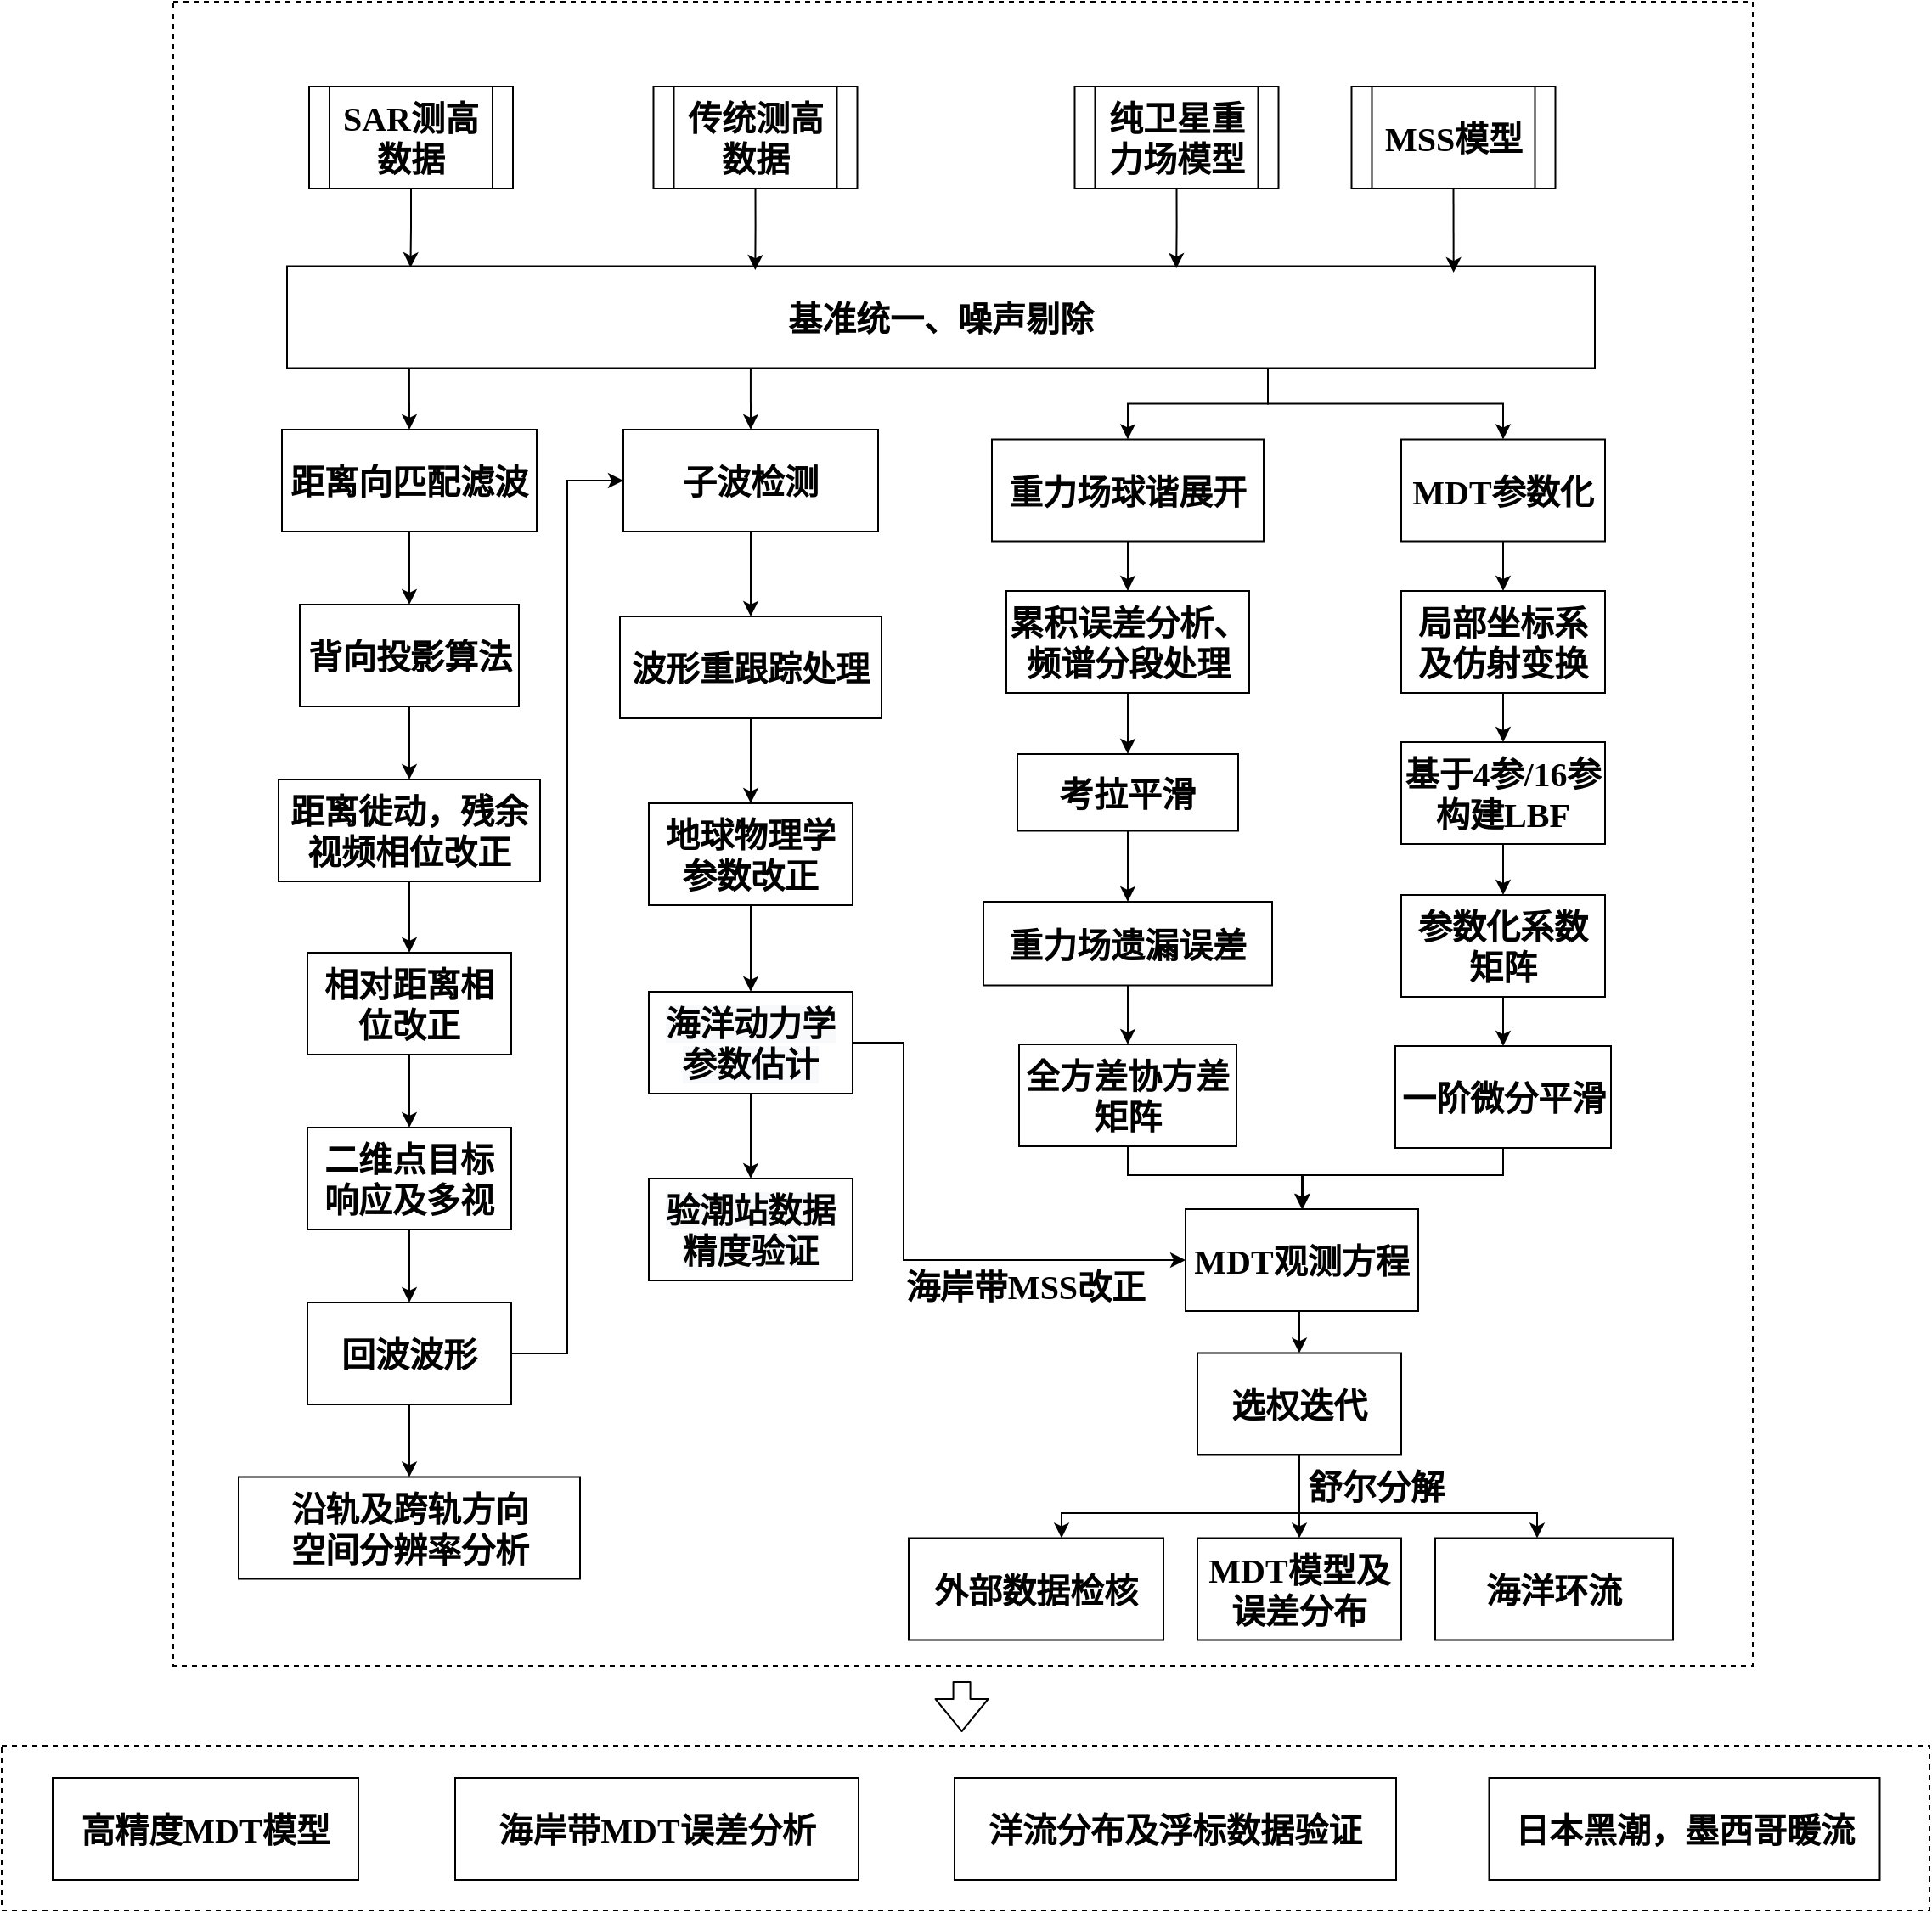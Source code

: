 <mxfile version="15.7.0" type="github">
  <diagram id="_5CkWuqMf3LJzgiGWqKs" name="Page-1">
    <mxGraphModel dx="2070" dy="2052" grid="1" gridSize="10" guides="1" tooltips="1" connect="1" arrows="1" fold="1" page="1" pageScale="1" pageWidth="827" pageHeight="1169" math="0" shadow="0">
      <root>
        <mxCell id="0" />
        <mxCell id="1" parent="0" />
        <mxCell id="iVCnxfZ18hnIdxM7pODV-31" value="" style="rounded=0;whiteSpace=wrap;html=1;fontFamily=Times New Roman;fontSize=20;dashed=1;" vertex="1" parent="1">
          <mxGeometry x="-430" y="-60" width="930" height="980" as="geometry" />
        </mxCell>
        <mxCell id="ptCExBpaNztX0r3IuxcA-11" style="edgeStyle=orthogonalEdgeStyle;rounded=0;orthogonalLoop=1;jettySize=auto;html=1;entryX=0.117;entryY=0.013;entryDx=0;entryDy=0;entryPerimeter=0;" parent="1" source="XMBS7pqL-egp5hLZ02eN-30" edge="1">
          <mxGeometry relative="1" as="geometry">
            <mxPoint x="-290.29" y="96.53" as="targetPoint" />
          </mxGeometry>
        </mxCell>
        <mxCell id="XMBS7pqL-egp5hLZ02eN-30" value="SAR测高数据" style="shape=process;whiteSpace=wrap;html=1;backgroundOutline=1;fontFamily=Times New Roman;fontStyle=1;fontSize=20;" parent="1" vertex="1">
          <mxGeometry x="-350" y="-10" width="120" height="60" as="geometry" />
        </mxCell>
        <mxCell id="iVCnxfZ18hnIdxM7pODV-15" style="edgeStyle=orthogonalEdgeStyle;rounded=0;orthogonalLoop=1;jettySize=auto;html=1;exitX=0.75;exitY=1;exitDx=0;exitDy=0;" edge="1" parent="1" source="XMBS7pqL-egp5hLZ02eN-34" target="XMBS7pqL-egp5hLZ02eN-35">
          <mxGeometry relative="1" as="geometry" />
        </mxCell>
        <mxCell id="iVCnxfZ18hnIdxM7pODV-16" style="edgeStyle=orthogonalEdgeStyle;rounded=0;orthogonalLoop=1;jettySize=auto;html=1;exitX=0.75;exitY=1;exitDx=0;exitDy=0;" edge="1" parent="1" source="XMBS7pqL-egp5hLZ02eN-34" target="dWvvoxThUH6RWhC0IFGI-5">
          <mxGeometry relative="1" as="geometry" />
        </mxCell>
        <mxCell id="XMBS7pqL-egp5hLZ02eN-34" value="&lt;span style=&quot;white-space: normal; font-size: 20px;&quot;&gt;基准统一、噪声剔除&lt;/span&gt;" style="rounded=0;whiteSpace=wrap;html=1;fontFamily=Times New Roman;fontStyle=1;fontSize=20;" parent="1" vertex="1">
          <mxGeometry x="-363" y="95.75" width="770" height="60" as="geometry" />
        </mxCell>
        <mxCell id="XMBS7pqL-egp5hLZ02eN-38" value="" style="edgeStyle=orthogonalEdgeStyle;rounded=0;orthogonalLoop=1;jettySize=auto;html=1;entryX=0.5;entryY=0;entryDx=0;entryDy=0;fontFamily=Times New Roman;fontStyle=1;fontSize=20;" parent="1" source="XMBS7pqL-egp5hLZ02eN-35" target="XMBS7pqL-egp5hLZ02eN-41" edge="1">
          <mxGeometry relative="1" as="geometry">
            <mxPoint x="172" y="293.75" as="targetPoint" />
          </mxGeometry>
        </mxCell>
        <mxCell id="XMBS7pqL-egp5hLZ02eN-35" value="重力场球谐展开" style="rounded=0;whiteSpace=wrap;html=1;fontFamily=Times New Roman;fontStyle=1;fontSize=20;" parent="1" vertex="1">
          <mxGeometry x="52" y="197.75" width="160" height="60" as="geometry" />
        </mxCell>
        <mxCell id="XMBS7pqL-egp5hLZ02eN-59" value="" style="edgeStyle=orthogonalEdgeStyle;rounded=0;orthogonalLoop=1;jettySize=auto;html=1;fontFamily=Times New Roman;fontStyle=1;fontSize=20;entryX=0.5;entryY=0;entryDx=0;entryDy=0;" parent="1" source="XMBS7pqL-egp5hLZ02eN-41" target="j7Tv1Ie19FKrfCCoHS4v-1" edge="1">
          <mxGeometry relative="1" as="geometry" />
        </mxCell>
        <mxCell id="XMBS7pqL-egp5hLZ02eN-41" value="&lt;span style=&quot;white-space: normal ; font-size: 20px&quot;&gt;累积误差分析、&lt;br style=&quot;font-size: 20px&quot;&gt;频谱分段处理&lt;br style=&quot;font-size: 20px&quot;&gt;&lt;/span&gt;" style="rounded=0;whiteSpace=wrap;html=1;fontFamily=Times New Roman;fontStyle=1;fontSize=20;" parent="1" vertex="1">
          <mxGeometry x="60.5" y="287" width="143" height="60" as="geometry" />
        </mxCell>
        <mxCell id="XMBS7pqL-egp5hLZ02eN-43" value="MDT模型及误差分布" style="rounded=0;whiteSpace=wrap;html=1;fontFamily=Times New Roman;fontStyle=1;fontSize=20;" parent="1" vertex="1">
          <mxGeometry x="173" y="844.75" width="120" height="60" as="geometry" />
        </mxCell>
        <mxCell id="XMBS7pqL-egp5hLZ02eN-47" value="海洋环流" style="rounded=0;whiteSpace=wrap;html=1;fontFamily=Times New Roman;fontStyle=1;fontSize=20;" parent="1" vertex="1">
          <mxGeometry x="313" y="844.75" width="140" height="60" as="geometry" />
        </mxCell>
        <mxCell id="XMBS7pqL-egp5hLZ02eN-45" value="&lt;span style=&quot;white-space: normal; font-size: 20px;&quot;&gt;外部数据检核&lt;/span&gt;" style="rounded=0;whiteSpace=wrap;html=1;fontFamily=Times New Roman;fontStyle=1;fontSize=20;" parent="1" vertex="1">
          <mxGeometry x="3" y="844.75" width="150" height="60" as="geometry" />
        </mxCell>
        <mxCell id="dWvvoxThUH6RWhC0IFGI-4" value="" style="edgeStyle=orthogonalEdgeStyle;rounded=0;orthogonalLoop=1;jettySize=auto;html=1;fontFamily=Times New Roman;fontSize=20;" parent="1" source="j7Tv1Ie19FKrfCCoHS4v-1" target="dWvvoxThUH6RWhC0IFGI-3" edge="1">
          <mxGeometry relative="1" as="geometry" />
        </mxCell>
        <mxCell id="j7Tv1Ie19FKrfCCoHS4v-1" value="&lt;b style=&quot;font-size: 20px&quot;&gt;考拉平滑&lt;br style=&quot;font-size: 20px&quot;&gt;&lt;/b&gt;" style="rounded=0;whiteSpace=wrap;html=1;fontFamily=Times New Roman;fontSize=20;" parent="1" vertex="1">
          <mxGeometry x="67" y="383" width="130" height="45.25" as="geometry" />
        </mxCell>
        <mxCell id="iVCnxfZ18hnIdxM7pODV-24" value="" style="edgeStyle=orthogonalEdgeStyle;rounded=0;orthogonalLoop=1;jettySize=auto;html=1;" edge="1" parent="1" source="dWvvoxThUH6RWhC0IFGI-3" target="iVCnxfZ18hnIdxM7pODV-23">
          <mxGeometry relative="1" as="geometry" />
        </mxCell>
        <mxCell id="dWvvoxThUH6RWhC0IFGI-3" value="重力场遗漏误差" style="whiteSpace=wrap;html=1;rounded=0;fontFamily=Times New Roman;fontSize=20;fontStyle=1" parent="1" vertex="1">
          <mxGeometry x="47" y="470" width="170" height="49.25" as="geometry" />
        </mxCell>
        <mxCell id="dWvvoxThUH6RWhC0IFGI-8" value="" style="edgeStyle=orthogonalEdgeStyle;rounded=0;orthogonalLoop=1;jettySize=auto;html=1;fontFamily=Times New Roman;fontSize=20;" parent="1" source="dWvvoxThUH6RWhC0IFGI-5" target="dWvvoxThUH6RWhC0IFGI-7" edge="1">
          <mxGeometry relative="1" as="geometry" />
        </mxCell>
        <mxCell id="dWvvoxThUH6RWhC0IFGI-5" value="MDT参数化" style="rounded=0;whiteSpace=wrap;html=1;fontFamily=Times New Roman;fontStyle=1;fontSize=20;" parent="1" vertex="1">
          <mxGeometry x="293" y="197.75" width="120" height="60" as="geometry" />
        </mxCell>
        <mxCell id="dWvvoxThUH6RWhC0IFGI-10" value="" style="edgeStyle=orthogonalEdgeStyle;rounded=0;orthogonalLoop=1;jettySize=auto;html=1;fontFamily=Times New Roman;fontSize=20;" parent="1" source="dWvvoxThUH6RWhC0IFGI-7" target="dWvvoxThUH6RWhC0IFGI-9" edge="1">
          <mxGeometry relative="1" as="geometry" />
        </mxCell>
        <mxCell id="dWvvoxThUH6RWhC0IFGI-7" value="局部坐标系及仿射变换" style="rounded=0;whiteSpace=wrap;html=1;fontFamily=Times New Roman;fontSize=20;fontStyle=1" parent="1" vertex="1">
          <mxGeometry x="293" y="287" width="120" height="60" as="geometry" />
        </mxCell>
        <mxCell id="dWvvoxThUH6RWhC0IFGI-13" value="" style="edgeStyle=orthogonalEdgeStyle;rounded=0;orthogonalLoop=1;jettySize=auto;html=1;fontFamily=Times New Roman;fontSize=20;" parent="1" source="dWvvoxThUH6RWhC0IFGI-9" target="dWvvoxThUH6RWhC0IFGI-12" edge="1">
          <mxGeometry relative="1" as="geometry" />
        </mxCell>
        <mxCell id="dWvvoxThUH6RWhC0IFGI-9" value="基于4参/16参构建LBF" style="whiteSpace=wrap;html=1;rounded=0;fontFamily=Times New Roman;fontStyle=1;fontSize=20;" parent="1" vertex="1">
          <mxGeometry x="293" y="376" width="120" height="60" as="geometry" />
        </mxCell>
        <mxCell id="iVCnxfZ18hnIdxM7pODV-21" style="edgeStyle=orthogonalEdgeStyle;rounded=0;orthogonalLoop=1;jettySize=auto;html=1;exitX=0.5;exitY=1;exitDx=0;exitDy=0;entryX=0.5;entryY=0;entryDx=0;entryDy=0;" edge="1" parent="1" source="dWvvoxThUH6RWhC0IFGI-12" target="ptCExBpaNztX0r3IuxcA-37">
          <mxGeometry relative="1" as="geometry" />
        </mxCell>
        <mxCell id="dWvvoxThUH6RWhC0IFGI-12" value="参数化系数矩阵" style="whiteSpace=wrap;html=1;rounded=0;fontStyle=1;fontFamily=Times New Roman;fontSize=20;" parent="1" vertex="1">
          <mxGeometry x="293" y="466" width="120" height="60" as="geometry" />
        </mxCell>
        <mxCell id="dWvvoxThUH6RWhC0IFGI-22" value="" style="edgeStyle=orthogonalEdgeStyle;rounded=0;orthogonalLoop=1;jettySize=auto;html=1;fontFamily=Times New Roman;fontSize=20;" parent="1" source="dWvvoxThUH6RWhC0IFGI-20" target="XMBS7pqL-egp5hLZ02eN-43" edge="1">
          <mxGeometry relative="1" as="geometry" />
        </mxCell>
        <mxCell id="Cj0m6q7bYbMxQTCFhR2f-2" style="edgeStyle=orthogonalEdgeStyle;rounded=0;orthogonalLoop=1;jettySize=auto;html=1;fontFamily=Times New Roman;fontSize=20;" parent="1" source="dWvvoxThUH6RWhC0IFGI-20" target="XMBS7pqL-egp5hLZ02eN-45" edge="1">
          <mxGeometry relative="1" as="geometry">
            <Array as="points">
              <mxPoint x="233" y="830" />
              <mxPoint x="93" y="830" />
            </Array>
          </mxGeometry>
        </mxCell>
        <mxCell id="Cj0m6q7bYbMxQTCFhR2f-4" style="edgeStyle=orthogonalEdgeStyle;rounded=0;orthogonalLoop=1;jettySize=auto;html=1;exitX=0.5;exitY=1;exitDx=0;exitDy=0;fontFamily=Times New Roman;fontSize=20;" parent="1" source="dWvvoxThUH6RWhC0IFGI-20" target="XMBS7pqL-egp5hLZ02eN-47" edge="1">
          <mxGeometry relative="1" as="geometry">
            <Array as="points">
              <mxPoint x="233" y="830" />
              <mxPoint x="373" y="830" />
            </Array>
          </mxGeometry>
        </mxCell>
        <mxCell id="dWvvoxThUH6RWhC0IFGI-20" value="&lt;b style=&quot;font-size: 20px;&quot;&gt;选权迭代&lt;/b&gt;" style="whiteSpace=wrap;html=1;rounded=0;fontFamily=Times New Roman;fontSize=20;" parent="1" vertex="1">
          <mxGeometry x="173" y="735.75" width="120" height="60" as="geometry" />
        </mxCell>
        <mxCell id="iVCnxfZ18hnIdxM7pODV-14" style="edgeStyle=orthogonalEdgeStyle;rounded=0;orthogonalLoop=1;jettySize=auto;html=1;exitX=0.5;exitY=1;exitDx=0;exitDy=0;entryX=0.892;entryY=0.063;entryDx=0;entryDy=0;entryPerimeter=0;" edge="1" parent="1" source="dWvvoxThUH6RWhC0IFGI-27" target="XMBS7pqL-egp5hLZ02eN-34">
          <mxGeometry relative="1" as="geometry" />
        </mxCell>
        <mxCell id="dWvvoxThUH6RWhC0IFGI-27" value="&lt;span style=&quot;white-space: normal ; font-size: 20px&quot;&gt;MSS模型&lt;/span&gt;" style="shape=process;whiteSpace=wrap;html=1;backgroundOutline=1;fontFamily=Times New Roman;fontSize=20;fontColor=#000000;align=center;strokeColor=#000000;fillColor=#ffffff;fontStyle=1" parent="1" vertex="1">
          <mxGeometry x="263.75" y="-10" width="120" height="60" as="geometry" />
        </mxCell>
        <mxCell id="iVCnxfZ18hnIdxM7pODV-13" style="edgeStyle=orthogonalEdgeStyle;rounded=0;orthogonalLoop=1;jettySize=auto;html=1;exitX=0.5;exitY=1;exitDx=0;exitDy=0;entryX=0.68;entryY=0.021;entryDx=0;entryDy=0;entryPerimeter=0;" edge="1" parent="1" source="XMBS7pqL-egp5hLZ02eN-31" target="XMBS7pqL-egp5hLZ02eN-34">
          <mxGeometry relative="1" as="geometry" />
        </mxCell>
        <mxCell id="XMBS7pqL-egp5hLZ02eN-31" value="&lt;span style=&quot;white-space: normal ; font-size: 20px&quot;&gt;纯卫星重力场模型&lt;/span&gt;" style="shape=process;whiteSpace=wrap;html=1;backgroundOutline=1;fontFamily=Times New Roman;fontSize=20;fontColor=#000000;align=center;strokeColor=#000000;fillColor=#ffffff;fontStyle=1" parent="1" vertex="1">
          <mxGeometry x="100.75" y="-10" width="120" height="60" as="geometry" />
        </mxCell>
        <mxCell id="Cj0m6q7bYbMxQTCFhR2f-6" value="" style="rounded=0;whiteSpace=wrap;html=1;dashed=1;fontFamily=Times New Roman;fontSize=20;" parent="1" vertex="1">
          <mxGeometry x="-531" y="967" width="1135" height="97" as="geometry" />
        </mxCell>
        <mxCell id="Cj0m6q7bYbMxQTCFhR2f-7" value="" style="shape=flexArrow;endArrow=classic;html=1;entryX=0.5;entryY=0;entryDx=0;entryDy=0;exitX=0.5;exitY=1;exitDx=0;exitDy=0;fontFamily=Times New Roman;fontSize=20;" parent="1" edge="1">
          <mxGeometry width="50" height="50" relative="1" as="geometry">
            <mxPoint x="34.29" y="929" as="sourcePoint" />
            <mxPoint x="34.29" y="959" as="targetPoint" />
          </mxGeometry>
        </mxCell>
        <mxCell id="Cj0m6q7bYbMxQTCFhR2f-9" value="海岸带MDT误差分析" style="rounded=0;whiteSpace=wrap;html=1;fontFamily=Times New Roman;fontSize=20;fontStyle=1" parent="1" vertex="1">
          <mxGeometry x="-264" y="986" width="237.5" height="60" as="geometry" />
        </mxCell>
        <mxCell id="Cj0m6q7bYbMxQTCFhR2f-11" value="洋流分布及浮标数据验证" style="rounded=0;whiteSpace=wrap;html=1;fontFamily=Times New Roman;fontSize=20;fontStyle=1" parent="1" vertex="1">
          <mxGeometry x="30" y="986" width="260" height="60" as="geometry" />
        </mxCell>
        <mxCell id="Cj0m6q7bYbMxQTCFhR2f-12" value="日本黑潮，墨西哥暖流" style="rounded=0;whiteSpace=wrap;html=1;fontFamily=Times New Roman;fontSize=20;fontStyle=1" parent="1" vertex="1">
          <mxGeometry x="344.75" y="986" width="230" height="60" as="geometry" />
        </mxCell>
        <mxCell id="Cj0m6q7bYbMxQTCFhR2f-13" value="高精度MDT模型" style="rounded=0;whiteSpace=wrap;html=1;fontFamily=Times New Roman;fontSize=20;fontStyle=1" parent="1" vertex="1">
          <mxGeometry x="-501" y="986" width="180" height="60" as="geometry" />
        </mxCell>
        <mxCell id="dWvvoxThUH6RWhC0IFGI-24" value="舒尔分解" style="text;html=1;align=center;verticalAlign=middle;resizable=0;points=[];autosize=1;fontFamily=Times New Roman;fontSize=20;fontStyle=1" parent="1" vertex="1">
          <mxGeometry x="228" y="798.75" width="100" height="30" as="geometry" />
        </mxCell>
        <mxCell id="iVCnxfZ18hnIdxM7pODV-12" style="edgeStyle=orthogonalEdgeStyle;rounded=0;orthogonalLoop=1;jettySize=auto;html=1;exitX=0.5;exitY=1;exitDx=0;exitDy=0;entryX=0.358;entryY=0.038;entryDx=0;entryDy=0;entryPerimeter=0;" edge="1" parent="1" source="ptCExBpaNztX0r3IuxcA-1" target="XMBS7pqL-egp5hLZ02eN-34">
          <mxGeometry relative="1" as="geometry" />
        </mxCell>
        <mxCell id="ptCExBpaNztX0r3IuxcA-1" value="传统测高数据" style="shape=process;whiteSpace=wrap;html=1;backgroundOutline=1;fontFamily=Times New Roman;fontSize=20;fontColor=#000000;align=center;strokeColor=#000000;fillColor=#ffffff;fontStyle=1" parent="1" vertex="1">
          <mxGeometry x="-147.25" y="-10" width="120" height="60" as="geometry" />
        </mxCell>
        <mxCell id="ptCExBpaNztX0r3IuxcA-17" value="" style="edgeStyle=orthogonalEdgeStyle;rounded=0;orthogonalLoop=1;jettySize=auto;html=1;fontFamily=Times New Roman;fontStyle=1;fontSize=20;entryX=0.5;entryY=0;entryDx=0;entryDy=0;" parent="1" source="ptCExBpaNztX0r3IuxcA-15" target="iVCnxfZ18hnIdxM7pODV-34" edge="1">
          <mxGeometry relative="1" as="geometry" />
        </mxCell>
        <mxCell id="ptCExBpaNztX0r3IuxcA-24" style="edgeStyle=orthogonalEdgeStyle;rounded=0;orthogonalLoop=1;jettySize=auto;html=1;exitX=0.119;exitY=1.071;exitDx=0;exitDy=0;entryX=0.5;entryY=0;entryDx=0;entryDy=0;fontFamily=Times New Roman;fontSize=20;exitPerimeter=0;" parent="1" target="ptCExBpaNztX0r3IuxcA-15" edge="1">
          <mxGeometry relative="1" as="geometry">
            <mxPoint x="-291.03" y="156.01" as="sourcePoint" />
          </mxGeometry>
        </mxCell>
        <mxCell id="ptCExBpaNztX0r3IuxcA-15" value="距离向匹配滤波" style="rounded=0;whiteSpace=wrap;html=1;fontFamily=Times New Roman;fontStyle=1;fontSize=20;" parent="1" vertex="1">
          <mxGeometry x="-366" y="192" width="150" height="60" as="geometry" />
        </mxCell>
        <mxCell id="ptCExBpaNztX0r3IuxcA-19" value="" style="edgeStyle=orthogonalEdgeStyle;rounded=0;orthogonalLoop=1;jettySize=auto;html=1;fontFamily=Times New Roman;fontStyle=1;fontSize=20;" parent="1" source="ptCExBpaNztX0r3IuxcA-16" target="ptCExBpaNztX0r3IuxcA-18" edge="1">
          <mxGeometry relative="1" as="geometry" />
        </mxCell>
        <mxCell id="ptCExBpaNztX0r3IuxcA-16" value="距离徙动，残余视频相位改正" style="whiteSpace=wrap;html=1;rounded=0;fontFamily=Times New Roman;fontStyle=1;fontSize=20;" parent="1" vertex="1">
          <mxGeometry x="-368" y="398" width="154" height="60" as="geometry" />
        </mxCell>
        <mxCell id="ptCExBpaNztX0r3IuxcA-21" value="" style="edgeStyle=orthogonalEdgeStyle;rounded=0;orthogonalLoop=1;jettySize=auto;html=1;fontFamily=Times New Roman;fontStyle=1;fontSize=20;" parent="1" source="ptCExBpaNztX0r3IuxcA-18" target="ptCExBpaNztX0r3IuxcA-20" edge="1">
          <mxGeometry relative="1" as="geometry" />
        </mxCell>
        <mxCell id="ptCExBpaNztX0r3IuxcA-18" value="相对距离相位改正" style="whiteSpace=wrap;html=1;rounded=0;fontFamily=Times New Roman;fontStyle=1;fontSize=20;" parent="1" vertex="1">
          <mxGeometry x="-351" y="500" width="120" height="60" as="geometry" />
        </mxCell>
        <mxCell id="ptCExBpaNztX0r3IuxcA-23" value="" style="edgeStyle=orthogonalEdgeStyle;rounded=0;orthogonalLoop=1;jettySize=auto;html=1;fontFamily=Times New Roman;fontStyle=1;fontSize=20;" parent="1" source="ptCExBpaNztX0r3IuxcA-20" target="ptCExBpaNztX0r3IuxcA-22" edge="1">
          <mxGeometry relative="1" as="geometry" />
        </mxCell>
        <mxCell id="ptCExBpaNztX0r3IuxcA-20" value="二维点目标响应及多视" style="whiteSpace=wrap;html=1;rounded=0;fontFamily=Times New Roman;fontStyle=1;fontSize=20;" parent="1" vertex="1">
          <mxGeometry x="-351" y="603" width="120" height="60" as="geometry" />
        </mxCell>
        <mxCell id="ptCExBpaNztX0r3IuxcA-45" style="edgeStyle=orthogonalEdgeStyle;rounded=0;orthogonalLoop=1;jettySize=auto;html=1;entryX=0;entryY=0.5;entryDx=0;entryDy=0;fontFamily=Times New Roman;fontSize=30;" parent="1" source="ptCExBpaNztX0r3IuxcA-22" target="ptCExBpaNztX0r3IuxcA-27" edge="1">
          <mxGeometry relative="1" as="geometry" />
        </mxCell>
        <mxCell id="iVCnxfZ18hnIdxM7pODV-33" value="" style="edgeStyle=orthogonalEdgeStyle;rounded=0;orthogonalLoop=1;jettySize=auto;html=1;fontFamily=Times New Roman;fontSize=20;" edge="1" parent="1" source="ptCExBpaNztX0r3IuxcA-22" target="iVCnxfZ18hnIdxM7pODV-32">
          <mxGeometry relative="1" as="geometry" />
        </mxCell>
        <mxCell id="ptCExBpaNztX0r3IuxcA-22" value="回波波形" style="whiteSpace=wrap;html=1;rounded=0;fontFamily=Times New Roman;fontStyle=1;fontSize=20;" parent="1" vertex="1">
          <mxGeometry x="-351" y="706" width="120" height="60" as="geometry" />
        </mxCell>
        <mxCell id="ptCExBpaNztX0r3IuxcA-25" value="" style="edgeStyle=orthogonalEdgeStyle;rounded=0;orthogonalLoop=1;jettySize=auto;html=1;fontFamily=Times New Roman;fontStyle=1;fontSize=20;" parent="1" source="ptCExBpaNztX0r3IuxcA-27" target="ptCExBpaNztX0r3IuxcA-29" edge="1">
          <mxGeometry relative="1" as="geometry" />
        </mxCell>
        <mxCell id="ptCExBpaNztX0r3IuxcA-26" style="edgeStyle=orthogonalEdgeStyle;rounded=0;orthogonalLoop=1;jettySize=auto;html=1;exitX=0.119;exitY=1.071;exitDx=0;exitDy=0;entryX=0.5;entryY=0;entryDx=0;entryDy=0;fontFamily=Times New Roman;fontSize=20;exitPerimeter=0;" parent="1" target="ptCExBpaNztX0r3IuxcA-27" edge="1">
          <mxGeometry relative="1" as="geometry">
            <mxPoint x="-90.03" y="156.01" as="sourcePoint" />
          </mxGeometry>
        </mxCell>
        <mxCell id="ptCExBpaNztX0r3IuxcA-27" value="子波检测" style="rounded=0;whiteSpace=wrap;html=1;fontFamily=Times New Roman;fontStyle=1;fontSize=20;" parent="1" vertex="1">
          <mxGeometry x="-165" y="192" width="150" height="60" as="geometry" />
        </mxCell>
        <mxCell id="ptCExBpaNztX0r3IuxcA-28" value="" style="edgeStyle=orthogonalEdgeStyle;rounded=0;orthogonalLoop=1;jettySize=auto;html=1;fontFamily=Times New Roman;fontStyle=1;fontSize=20;" parent="1" source="ptCExBpaNztX0r3IuxcA-29" target="ptCExBpaNztX0r3IuxcA-31" edge="1">
          <mxGeometry relative="1" as="geometry" />
        </mxCell>
        <mxCell id="ptCExBpaNztX0r3IuxcA-29" value="波形重跟踪处理" style="whiteSpace=wrap;html=1;rounded=0;fontFamily=Times New Roman;fontStyle=1;fontSize=20;" parent="1" vertex="1">
          <mxGeometry x="-167" y="302" width="154" height="60" as="geometry" />
        </mxCell>
        <mxCell id="ptCExBpaNztX0r3IuxcA-30" value="" style="edgeStyle=orthogonalEdgeStyle;rounded=0;orthogonalLoop=1;jettySize=auto;html=1;fontFamily=Times New Roman;fontStyle=1;fontSize=20;" parent="1" source="ptCExBpaNztX0r3IuxcA-31" target="ptCExBpaNztX0r3IuxcA-33" edge="1">
          <mxGeometry relative="1" as="geometry" />
        </mxCell>
        <mxCell id="ptCExBpaNztX0r3IuxcA-31" value="地球物理学参数改正" style="whiteSpace=wrap;html=1;rounded=0;fontFamily=Times New Roman;fontStyle=1;fontSize=20;" parent="1" vertex="1">
          <mxGeometry x="-150" y="412" width="120" height="60" as="geometry" />
        </mxCell>
        <mxCell id="ptCExBpaNztX0r3IuxcA-32" value="" style="edgeStyle=orthogonalEdgeStyle;rounded=0;orthogonalLoop=1;jettySize=auto;html=1;fontFamily=Times New Roman;fontStyle=1;fontSize=20;" parent="1" source="ptCExBpaNztX0r3IuxcA-33" target="ptCExBpaNztX0r3IuxcA-34" edge="1">
          <mxGeometry relative="1" as="geometry" />
        </mxCell>
        <mxCell id="iVCnxfZ18hnIdxM7pODV-29" style="edgeStyle=orthogonalEdgeStyle;rounded=0;orthogonalLoop=1;jettySize=auto;html=1;exitX=1;exitY=0.5;exitDx=0;exitDy=0;entryX=0;entryY=0.5;entryDx=0;entryDy=0;fontFamily=Times New Roman;fontSize=20;" edge="1" parent="1" source="ptCExBpaNztX0r3IuxcA-33" target="iVCnxfZ18hnIdxM7pODV-25">
          <mxGeometry relative="1" as="geometry">
            <Array as="points">
              <mxPoint y="553" />
              <mxPoint y="681" />
            </Array>
          </mxGeometry>
        </mxCell>
        <mxCell id="ptCExBpaNztX0r3IuxcA-33" value="&#xa;&#xa;&lt;span style=&quot;color: rgb(0, 0, 0); font-family: &amp;quot;times new roman&amp;quot;; font-size: 20px; font-style: normal; font-weight: 700; letter-spacing: normal; text-align: center; text-indent: 0px; text-transform: none; word-spacing: 0px; background-color: rgb(248, 249, 250); display: inline; float: none;&quot;&gt;海洋动力学参数估计&lt;/span&gt;&#xa;&#xa;" style="whiteSpace=wrap;html=1;rounded=0;fontFamily=Times New Roman;fontStyle=1;fontSize=20;" parent="1" vertex="1">
          <mxGeometry x="-150" y="523" width="120" height="60" as="geometry" />
        </mxCell>
        <mxCell id="ptCExBpaNztX0r3IuxcA-34" value="&#xa;&#xa;&lt;span style=&quot;color: rgb(0, 0, 0); font-family: &amp;quot;times new roman&amp;quot;; font-size: 20px; font-style: normal; font-weight: 700; letter-spacing: normal; text-align: center; text-indent: 0px; text-transform: none; word-spacing: 0px; background-color: rgb(248, 249, 250); display: inline; float: none;&quot;&gt;验潮站数据精度验证&lt;/span&gt;&#xa;&#xa;" style="whiteSpace=wrap;html=1;rounded=0;fontFamily=Times New Roman;fontStyle=1;fontSize=20;" parent="1" vertex="1">
          <mxGeometry x="-150" y="633" width="120" height="60" as="geometry" />
        </mxCell>
        <mxCell id="iVCnxfZ18hnIdxM7pODV-27" style="edgeStyle=orthogonalEdgeStyle;rounded=0;orthogonalLoop=1;jettySize=auto;html=1;exitX=0.5;exitY=1;exitDx=0;exitDy=0;fontFamily=Times New Roman;fontSize=20;" edge="1" parent="1" source="ptCExBpaNztX0r3IuxcA-37" target="iVCnxfZ18hnIdxM7pODV-25">
          <mxGeometry relative="1" as="geometry">
            <Array as="points">
              <mxPoint x="353" y="631" />
              <mxPoint x="235" y="631" />
            </Array>
          </mxGeometry>
        </mxCell>
        <mxCell id="ptCExBpaNztX0r3IuxcA-37" value="一阶微分平滑" style="rounded=0;whiteSpace=wrap;html=1;fontFamily=Times New Roman;fontSize=20;fontStyle=1" parent="1" vertex="1">
          <mxGeometry x="289.5" y="555" width="127" height="60" as="geometry" />
        </mxCell>
        <mxCell id="ptCExBpaNztX0r3IuxcA-41" value="海岸带MSS改正" style="text;html=1;strokeColor=none;fillColor=none;align=center;verticalAlign=middle;whiteSpace=wrap;rounded=0;fontFamily=Times New Roman;fontSize=20;fontStyle=1" parent="1" vertex="1">
          <mxGeometry x="-9" y="681" width="162" height="30" as="geometry" />
        </mxCell>
        <mxCell id="iVCnxfZ18hnIdxM7pODV-26" style="edgeStyle=orthogonalEdgeStyle;rounded=0;orthogonalLoop=1;jettySize=auto;html=1;exitX=0.5;exitY=1;exitDx=0;exitDy=0;entryX=0.5;entryY=0;entryDx=0;entryDy=0;fontFamily=Times New Roman;fontSize=20;" edge="1" parent="1" source="iVCnxfZ18hnIdxM7pODV-23" target="iVCnxfZ18hnIdxM7pODV-25">
          <mxGeometry relative="1" as="geometry">
            <Array as="points">
              <mxPoint x="132" y="631" />
              <mxPoint x="235" y="631" />
            </Array>
          </mxGeometry>
        </mxCell>
        <mxCell id="iVCnxfZ18hnIdxM7pODV-23" value="&lt;span&gt;全方差协方差矩阵&lt;/span&gt;" style="whiteSpace=wrap;html=1;rounded=0;fontFamily=Times New Roman;fontSize=20;fontStyle=1;" vertex="1" parent="1">
          <mxGeometry x="68" y="554" width="128" height="60" as="geometry" />
        </mxCell>
        <mxCell id="iVCnxfZ18hnIdxM7pODV-28" style="edgeStyle=orthogonalEdgeStyle;rounded=0;orthogonalLoop=1;jettySize=auto;html=1;exitX=0.5;exitY=1;exitDx=0;exitDy=0;entryX=0.5;entryY=0;entryDx=0;entryDy=0;fontFamily=Times New Roman;fontSize=20;" edge="1" parent="1" source="iVCnxfZ18hnIdxM7pODV-25" target="dWvvoxThUH6RWhC0IFGI-20">
          <mxGeometry relative="1" as="geometry" />
        </mxCell>
        <mxCell id="iVCnxfZ18hnIdxM7pODV-25" value="MDT观测方程" style="rounded=0;whiteSpace=wrap;html=1;fontFamily=Times New Roman;fontSize=20;fontStyle=1" vertex="1" parent="1">
          <mxGeometry x="166" y="651" width="137" height="60" as="geometry" />
        </mxCell>
        <mxCell id="iVCnxfZ18hnIdxM7pODV-32" value="沿轨及跨轨方向&lt;br&gt;空间分辨率分析" style="whiteSpace=wrap;html=1;rounded=0;fontFamily=Times New Roman;fontStyle=1;fontSize=20;" vertex="1" parent="1">
          <mxGeometry x="-391.5" y="808.75" width="201" height="60" as="geometry" />
        </mxCell>
        <mxCell id="iVCnxfZ18hnIdxM7pODV-35" style="edgeStyle=orthogonalEdgeStyle;rounded=0;orthogonalLoop=1;jettySize=auto;html=1;exitX=0.5;exitY=1;exitDx=0;exitDy=0;entryX=0.5;entryY=0;entryDx=0;entryDy=0;fontFamily=Times New Roman;fontSize=20;" edge="1" parent="1" source="iVCnxfZ18hnIdxM7pODV-34" target="ptCExBpaNztX0r3IuxcA-16">
          <mxGeometry relative="1" as="geometry" />
        </mxCell>
        <mxCell id="iVCnxfZ18hnIdxM7pODV-34" value="背向投影算法" style="rounded=0;whiteSpace=wrap;html=1;fontFamily=Times New Roman;fontSize=20;fontStyle=1" vertex="1" parent="1">
          <mxGeometry x="-355.5" y="295" width="129" height="60" as="geometry" />
        </mxCell>
      </root>
    </mxGraphModel>
  </diagram>
</mxfile>
